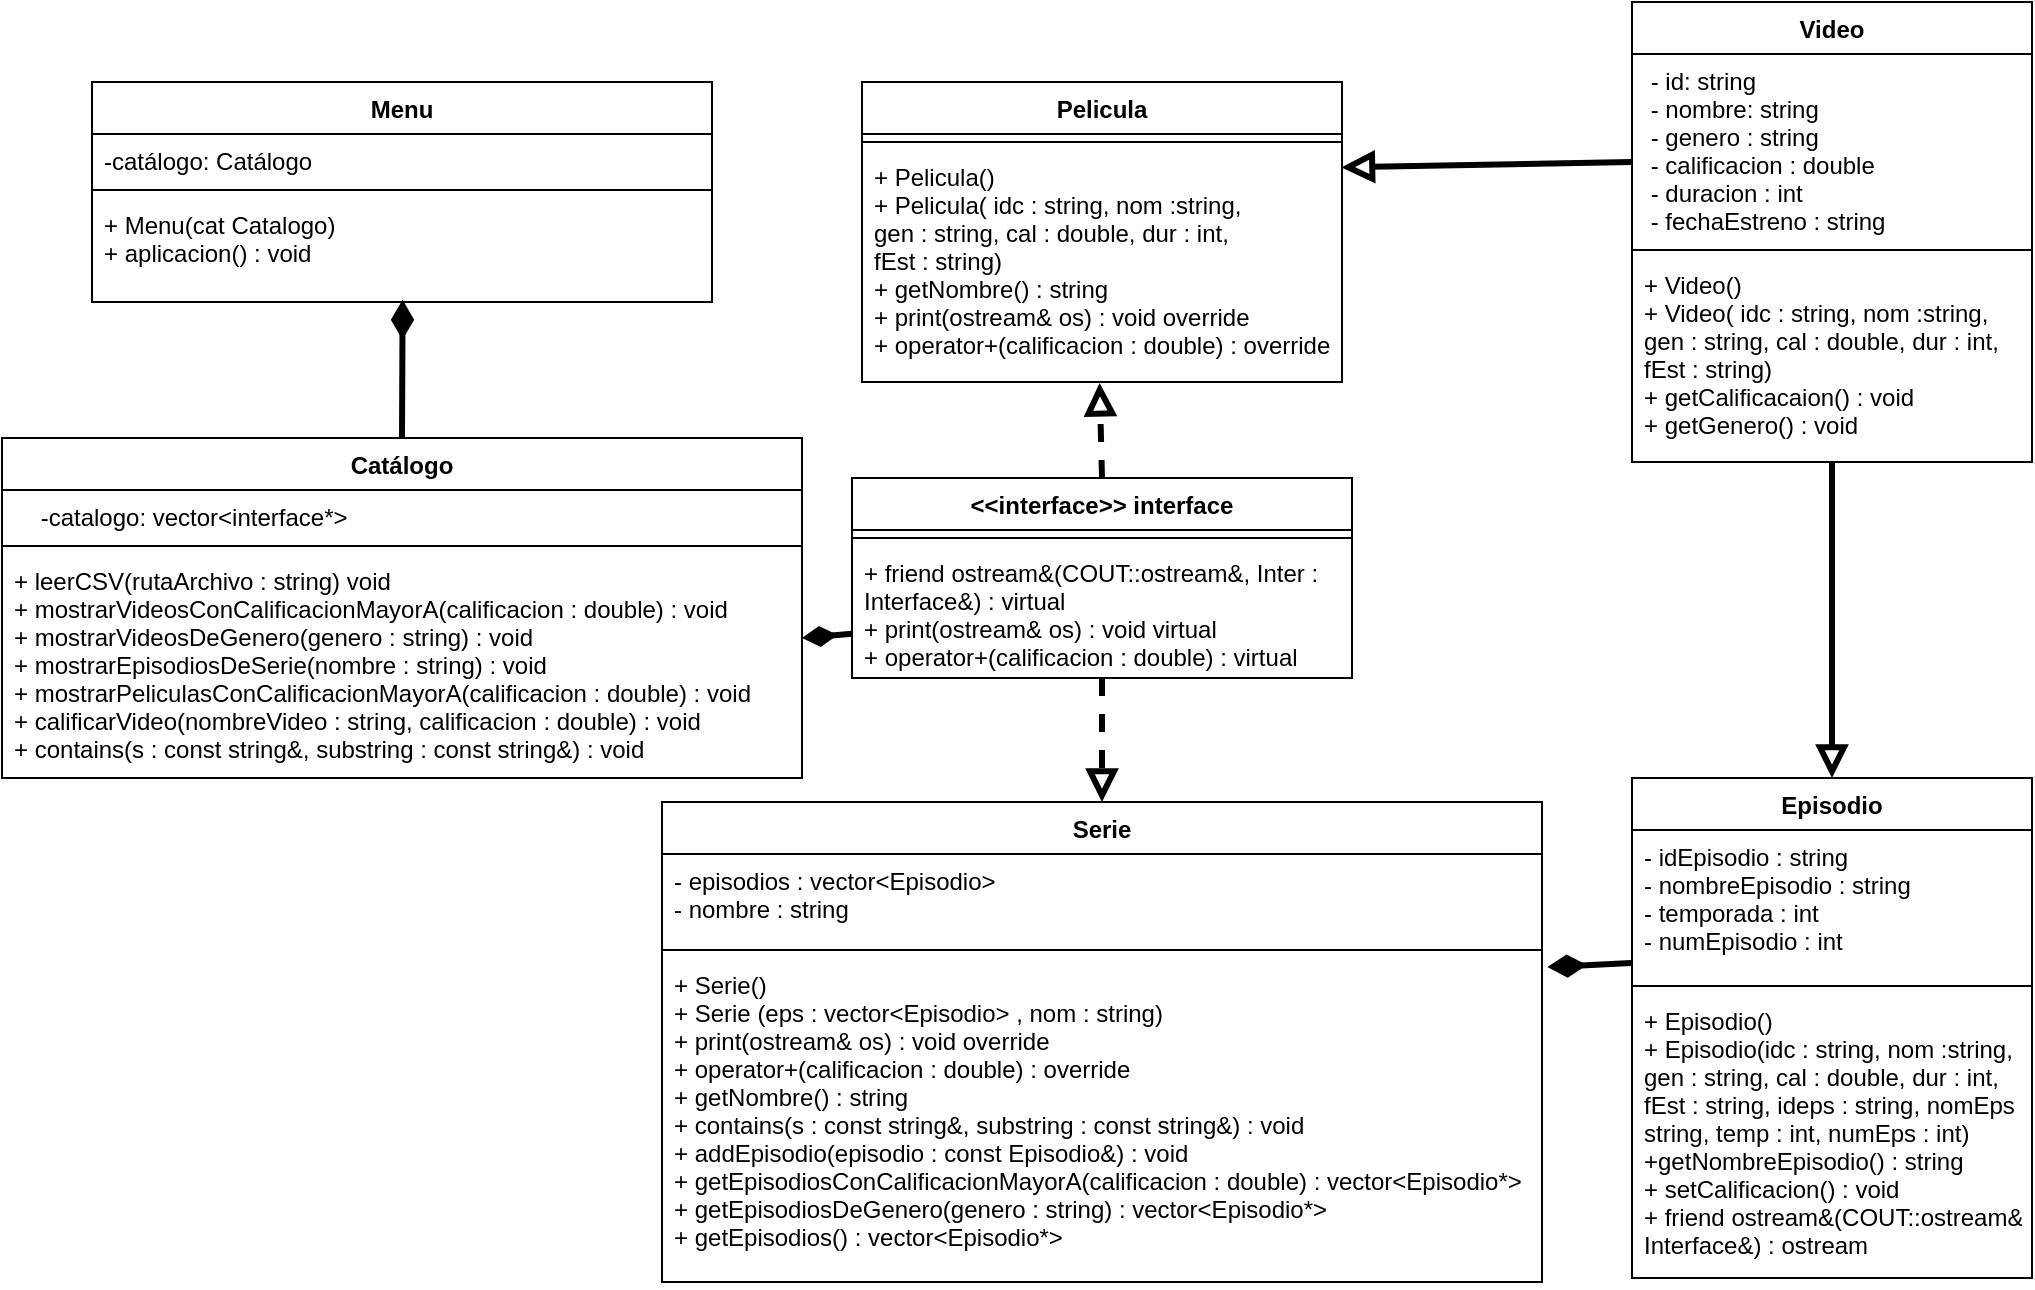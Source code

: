 <mxfile>
    <diagram id="g5spBLx_vvhdmmsODNRa" name="Page-1">
        <mxGraphModel dx="2088" dy="718" grid="1" gridSize="10" guides="1" tooltips="1" connect="1" arrows="1" fold="1" page="1" pageScale="1" pageWidth="850" pageHeight="1100" math="0" shadow="0">
            <root>
                <mxCell id="0"/>
                <mxCell id="1" parent="0"/>
                <mxCell id="144" style="edgeStyle=none;html=1;exitX=0.5;exitY=0;exitDx=0;exitDy=0;entryX=0.495;entryY=1.004;entryDx=0;entryDy=0;entryPerimeter=0;endArrow=block;endFill=0;startSize=7;endSize=9;dashed=1;strokeWidth=3;" parent="1" source="46" target="95" edge="1">
                    <mxGeometry relative="1" as="geometry"/>
                </mxCell>
                <mxCell id="145" style="edgeStyle=none;html=1;entryX=0.5;entryY=0;entryDx=0;entryDy=0;dashed=1;endArrow=block;endFill=0;startSize=7;endSize=9;strokeWidth=3;" parent="1" source="46" target="96" edge="1">
                    <mxGeometry relative="1" as="geometry"/>
                </mxCell>
                <mxCell id="46" value="&lt;&lt;interface&gt;&gt; interface" style="swimlane;fontStyle=1;align=center;verticalAlign=top;childLayout=stackLayout;horizontal=1;startSize=26;horizontalStack=0;resizeParent=1;resizeParentMax=0;resizeLast=0;collapsible=1;marginBottom=0;" parent="1" vertex="1">
                    <mxGeometry x="70" y="458" width="250" height="100" as="geometry"/>
                </mxCell>
                <mxCell id="48" value="" style="line;strokeWidth=1;fillColor=none;align=left;verticalAlign=middle;spacingTop=-1;spacingLeft=3;spacingRight=3;rotatable=0;labelPosition=right;points=[];portConstraint=eastwest;" parent="46" vertex="1">
                    <mxGeometry y="26" width="250" height="8" as="geometry"/>
                </mxCell>
                <mxCell id="63" value="+ friend ostream&amp;(COUT::ostream&amp;, Inter :&#10;Interface&amp;) : virtual&#10;+ print(ostream&amp; os) : void virtual&#10;+ operator+(calificacion : double) : virtual" style="text;strokeColor=none;fillColor=none;align=left;verticalAlign=top;spacingLeft=4;spacingRight=4;overflow=hidden;rotatable=0;points=[[0,0.5],[1,0.5]];portConstraint=eastwest;" parent="46" vertex="1">
                    <mxGeometry y="34" width="250" height="66" as="geometry"/>
                </mxCell>
                <mxCell id="88" value="Episodio" style="swimlane;fontStyle=1;align=center;verticalAlign=top;childLayout=stackLayout;horizontal=1;startSize=26;horizontalStack=0;resizeParent=1;resizeParentMax=0;resizeLast=0;collapsible=1;marginBottom=0;" parent="1" vertex="1">
                    <mxGeometry x="460" y="608" width="200" height="250" as="geometry"/>
                </mxCell>
                <mxCell id="89" value="- idEpisodio : string&#10;- nombreEpisodio : string&#10;- temporada : int&#10;- numEpisodio : int " style="text;strokeColor=none;fillColor=none;align=left;verticalAlign=top;spacingLeft=4;spacingRight=4;overflow=hidden;rotatable=0;points=[[0,0.5],[1,0.5]];portConstraint=eastwest;" parent="88" vertex="1">
                    <mxGeometry y="26" width="200" height="74" as="geometry"/>
                </mxCell>
                <mxCell id="90" value="" style="line;strokeWidth=1;fillColor=none;align=left;verticalAlign=middle;spacingTop=-1;spacingLeft=3;spacingRight=3;rotatable=0;labelPosition=right;points=[];portConstraint=eastwest;" parent="88" vertex="1">
                    <mxGeometry y="100" width="200" height="8" as="geometry"/>
                </mxCell>
                <mxCell id="91" value="+ Episodio()&#10;+ Episodio(idc : string, nom :string,&#10;gen : string, cal : double, dur : int,&#10;fEst : string, ideps : string, nomEps :&#10;string, temp : int, numEps : int)&#10;+getNombreEpisodio() : string&#10;+ setCalificacion() : void&#10;+ friend ostream&amp;(COUT::ostream&amp;, Inter :&#10;Interface&amp;) : ostream" style="text;strokeColor=none;fillColor=none;align=left;verticalAlign=top;spacingLeft=4;spacingRight=4;overflow=hidden;rotatable=0;points=[[0,0.5],[1,0.5]];portConstraint=eastwest;" parent="88" vertex="1">
                    <mxGeometry y="108" width="200" height="142" as="geometry"/>
                </mxCell>
                <mxCell id="92" value="Pelicula" style="swimlane;fontStyle=1;align=center;verticalAlign=top;childLayout=stackLayout;horizontal=1;startSize=26;horizontalStack=0;resizeParent=1;resizeParentMax=0;resizeLast=0;collapsible=1;marginBottom=0;" parent="1" vertex="1">
                    <mxGeometry x="75" y="260" width="240" height="150" as="geometry"/>
                </mxCell>
                <mxCell id="94" value="" style="line;strokeWidth=1;fillColor=none;align=left;verticalAlign=middle;spacingTop=-1;spacingLeft=3;spacingRight=3;rotatable=0;labelPosition=right;points=[];portConstraint=eastwest;" parent="92" vertex="1">
                    <mxGeometry y="26" width="240" height="8" as="geometry"/>
                </mxCell>
                <mxCell id="95" value="+ Pelicula()&#10;+ Pelicula( idc : string, nom :string,&#10;gen : string, cal : double, dur : int,&#10;fEst : string)&#10;+ getNombre() : string&#10;+ print(ostream&amp; os) : void override&#10;+ operator+(calificacion : double) : override" style="text;strokeColor=none;fillColor=none;align=left;verticalAlign=top;spacingLeft=4;spacingRight=4;overflow=hidden;rotatable=0;points=[[0,0.5],[1,0.5]];portConstraint=eastwest;" parent="92" vertex="1">
                    <mxGeometry y="34" width="240" height="116" as="geometry"/>
                </mxCell>
                <mxCell id="96" value="Serie" style="swimlane;fontStyle=1;align=center;verticalAlign=top;childLayout=stackLayout;horizontal=1;startSize=26;horizontalStack=0;resizeParent=1;resizeParentMax=0;resizeLast=0;collapsible=1;marginBottom=0;" parent="1" vertex="1">
                    <mxGeometry x="-25" y="620" width="440" height="240" as="geometry"/>
                </mxCell>
                <mxCell id="150" value="- episodios : vector&lt;Episodio&gt;&#10;- nombre : string" style="text;strokeColor=none;fillColor=none;align=left;verticalAlign=top;spacingLeft=4;spacingRight=4;overflow=hidden;rotatable=0;points=[[0,0.5],[1,0.5]];portConstraint=eastwest;" parent="96" vertex="1">
                    <mxGeometry y="26" width="440" height="44" as="geometry"/>
                </mxCell>
                <mxCell id="98" value="" style="line;strokeWidth=1;fillColor=none;align=left;verticalAlign=middle;spacingTop=-1;spacingLeft=3;spacingRight=3;rotatable=0;labelPosition=right;points=[];portConstraint=eastwest;" parent="96" vertex="1">
                    <mxGeometry y="70" width="440" height="8" as="geometry"/>
                </mxCell>
                <mxCell id="99" value="+ Serie()&#10;+ Serie (eps : vector&lt;Episodio&gt; , nom : string)&#10;+ print(ostream&amp; os) : void override&#10;+ operator+(calificacion : double) : override&#10;+ getNombre() : string&#10;+ contains(s : const string&amp;, substring : const string&amp;) : void&#10;+ addEpisodio(episodio : const Episodio&amp;) : void&#10;+ getEpisodiosConCalificacionMayorA(calificacion : double) : vector&lt;Episodio*&gt;&#10;+ getEpisodiosDeGenero(genero : string) : vector&lt;Episodio*&gt;&#10;+ getEpisodios() : vector&lt;Episodio*&gt;&#10; " style="text;strokeColor=none;fillColor=none;align=left;verticalAlign=top;spacingLeft=4;spacingRight=4;overflow=hidden;rotatable=0;points=[[0,0.5],[1,0.5]];portConstraint=eastwest;" parent="96" vertex="1">
                    <mxGeometry y="78" width="440" height="162" as="geometry"/>
                </mxCell>
                <mxCell id="135" style="edgeStyle=none;html=1;exitX=0.5;exitY=0;exitDx=0;exitDy=0;endArrow=diamondThin;endFill=1;startSize=8;endSize=11;entryX=0.501;entryY=0.979;entryDx=0;entryDy=0;entryPerimeter=0;strokeWidth=3;" parent="1" source="101" target="108" edge="1">
                    <mxGeometry relative="1" as="geometry">
                        <mxPoint x="-160" y="370" as="targetPoint"/>
                    </mxGeometry>
                </mxCell>
                <mxCell id="101" value="Catálogo" style="swimlane;fontStyle=1;align=center;verticalAlign=top;childLayout=stackLayout;horizontal=1;startSize=26;horizontalStack=0;resizeParent=1;resizeParentMax=0;resizeLast=0;collapsible=1;marginBottom=0;" parent="1" vertex="1">
                    <mxGeometry x="-355" y="438" width="400" height="170" as="geometry"/>
                </mxCell>
                <mxCell id="102" value="    -catalogo: vector&lt;interface*&gt;" style="text;strokeColor=none;fillColor=none;align=left;verticalAlign=top;spacingLeft=4;spacingRight=4;overflow=hidden;rotatable=0;points=[[0,0.5],[1,0.5]];portConstraint=eastwest;" parent="101" vertex="1">
                    <mxGeometry y="26" width="400" height="24" as="geometry"/>
                </mxCell>
                <mxCell id="103" value="" style="line;strokeWidth=1;fillColor=none;align=left;verticalAlign=middle;spacingTop=-1;spacingLeft=3;spacingRight=3;rotatable=0;labelPosition=right;points=[];portConstraint=eastwest;" parent="101" vertex="1">
                    <mxGeometry y="50" width="400" height="8" as="geometry"/>
                </mxCell>
                <mxCell id="104" value="+ leerCSV(rutaArchivo : string) void&#10;+ mostrarVideosConCalificacionMayorA(calificacion : double) : void&#10;+ mostrarVideosDeGenero(genero : string) : void&#10;+ mostrarEpisodiosDeSerie(nombre : string) : void&#10;+ mostrarPeliculasConCalificacionMayorA(calificacion : double) : void&#10;+ calificarVideo(nombreVideo : string, calificacion : double) : void&#10;+ contains(s : const string&amp;, substring : const string&amp;) : void" style="text;strokeColor=none;fillColor=none;align=left;verticalAlign=top;spacingLeft=4;spacingRight=4;overflow=hidden;rotatable=0;points=[[0,0.5],[1,0.5]];portConstraint=eastwest;" parent="101" vertex="1">
                    <mxGeometry y="58" width="400" height="112" as="geometry"/>
                </mxCell>
                <mxCell id="105" value="Menu" style="swimlane;fontStyle=1;align=center;verticalAlign=top;childLayout=stackLayout;horizontal=1;startSize=26;horizontalStack=0;resizeParent=1;resizeParentMax=0;resizeLast=0;collapsible=1;marginBottom=0;" parent="1" vertex="1">
                    <mxGeometry x="-310" y="260" width="310" height="110" as="geometry"/>
                </mxCell>
                <mxCell id="106" value="-catálogo: Catálogo" style="text;strokeColor=none;fillColor=none;align=left;verticalAlign=top;spacingLeft=4;spacingRight=4;overflow=hidden;rotatable=0;points=[[0,0.5],[1,0.5]];portConstraint=eastwest;" parent="105" vertex="1">
                    <mxGeometry y="26" width="310" height="24" as="geometry"/>
                </mxCell>
                <mxCell id="107" value="" style="line;strokeWidth=1;fillColor=none;align=left;verticalAlign=middle;spacingTop=-1;spacingLeft=3;spacingRight=3;rotatable=0;labelPosition=right;points=[];portConstraint=eastwest;" parent="105" vertex="1">
                    <mxGeometry y="50" width="310" height="8" as="geometry"/>
                </mxCell>
                <mxCell id="108" value="+ Menu(cat Catalogo)&#10;+ aplicacion() : void" style="text;strokeColor=none;fillColor=none;align=left;verticalAlign=top;spacingLeft=4;spacingRight=4;overflow=hidden;rotatable=0;points=[[0,0.5],[1,0.5]];portConstraint=eastwest;" parent="105" vertex="1">
                    <mxGeometry y="58" width="310" height="52" as="geometry"/>
                </mxCell>
                <mxCell id="115" value="Video" style="swimlane;fontStyle=1;align=center;verticalAlign=top;childLayout=stackLayout;horizontal=1;startSize=26;horizontalStack=0;resizeParent=1;resizeParentMax=0;resizeLast=0;collapsible=1;marginBottom=0;" parent="1" vertex="1">
                    <mxGeometry x="460" y="220" width="200" height="230" as="geometry"/>
                </mxCell>
                <mxCell id="116" value=" - id: string&#10; - nombre: string&#10; - genero : string&#10; - calificacion : double&#10; - duracion : int&#10; - fechaEstreno : string" style="text;strokeColor=none;fillColor=none;align=left;verticalAlign=top;spacingLeft=4;spacingRight=4;overflow=hidden;rotatable=0;points=[[0,0.5],[1,0.5]];portConstraint=eastwest;" parent="115" vertex="1">
                    <mxGeometry y="26" width="200" height="94" as="geometry"/>
                </mxCell>
                <mxCell id="117" value="" style="line;strokeWidth=1;fillColor=none;align=left;verticalAlign=middle;spacingTop=-1;spacingLeft=3;spacingRight=3;rotatable=0;labelPosition=right;points=[];portConstraint=eastwest;" parent="115" vertex="1">
                    <mxGeometry y="120" width="200" height="8" as="geometry"/>
                </mxCell>
                <mxCell id="149" value="+ Video()&#10;+ Video( idc : string, nom :string,&#10;gen : string, cal : double, dur : int,&#10;fEst : string)&#10;+ getCalificacaion() : void&#10;+ getGenero() : void" style="text;strokeColor=none;fillColor=none;align=left;verticalAlign=top;spacingLeft=4;spacingRight=4;overflow=hidden;rotatable=0;points=[[0,0.5],[1,0.5]];portConstraint=eastwest;" parent="115" vertex="1">
                    <mxGeometry y="128" width="200" height="102" as="geometry"/>
                </mxCell>
                <mxCell id="126" style="edgeStyle=none;html=1;endArrow=block;endFill=0;startSize=7;endSize=9;exitX=0;exitY=0.574;exitDx=0;exitDy=0;exitPerimeter=0;entryX=0.999;entryY=0.075;entryDx=0;entryDy=0;entryPerimeter=0;strokeWidth=3;" parent="1" source="116" target="95" edge="1">
                    <mxGeometry relative="1" as="geometry">
                        <mxPoint x="320" y="340" as="targetPoint"/>
                    </mxGeometry>
                </mxCell>
                <mxCell id="127" style="edgeStyle=none;html=1;entryX=0.5;entryY=0;entryDx=0;entryDy=0;endArrow=block;endFill=0;startSize=7;endSize=9;exitX=0.5;exitY=1;exitDx=0;exitDy=0;strokeWidth=3;" parent="1" source="115" target="88" edge="1">
                    <mxGeometry relative="1" as="geometry">
                        <mxPoint x="430" y="430" as="sourcePoint"/>
                    </mxGeometry>
                </mxCell>
                <mxCell id="131" style="edgeStyle=none;html=1;endArrow=diamondThin;endFill=1;startSize=10;endSize=11;exitX=-0.002;exitY=0.898;exitDx=0;exitDy=0;exitPerimeter=0;entryX=1.006;entryY=0.028;entryDx=0;entryDy=0;entryPerimeter=0;strokeWidth=3;" parent="1" source="89" edge="1" target="99">
                    <mxGeometry relative="1" as="geometry">
                        <mxPoint x="410" y="892" as="targetPoint"/>
                    </mxGeometry>
                </mxCell>
                <mxCell id="147" style="edgeStyle=none;html=1;entryX=1;entryY=0.375;entryDx=0;entryDy=0;entryPerimeter=0;endArrow=diamondThin;endFill=1;strokeWidth=3;endSize=9;startSize=7;" parent="1" source="63" target="104" edge="1">
                    <mxGeometry relative="1" as="geometry"/>
                </mxCell>
            </root>
        </mxGraphModel>
    </diagram>
</mxfile>